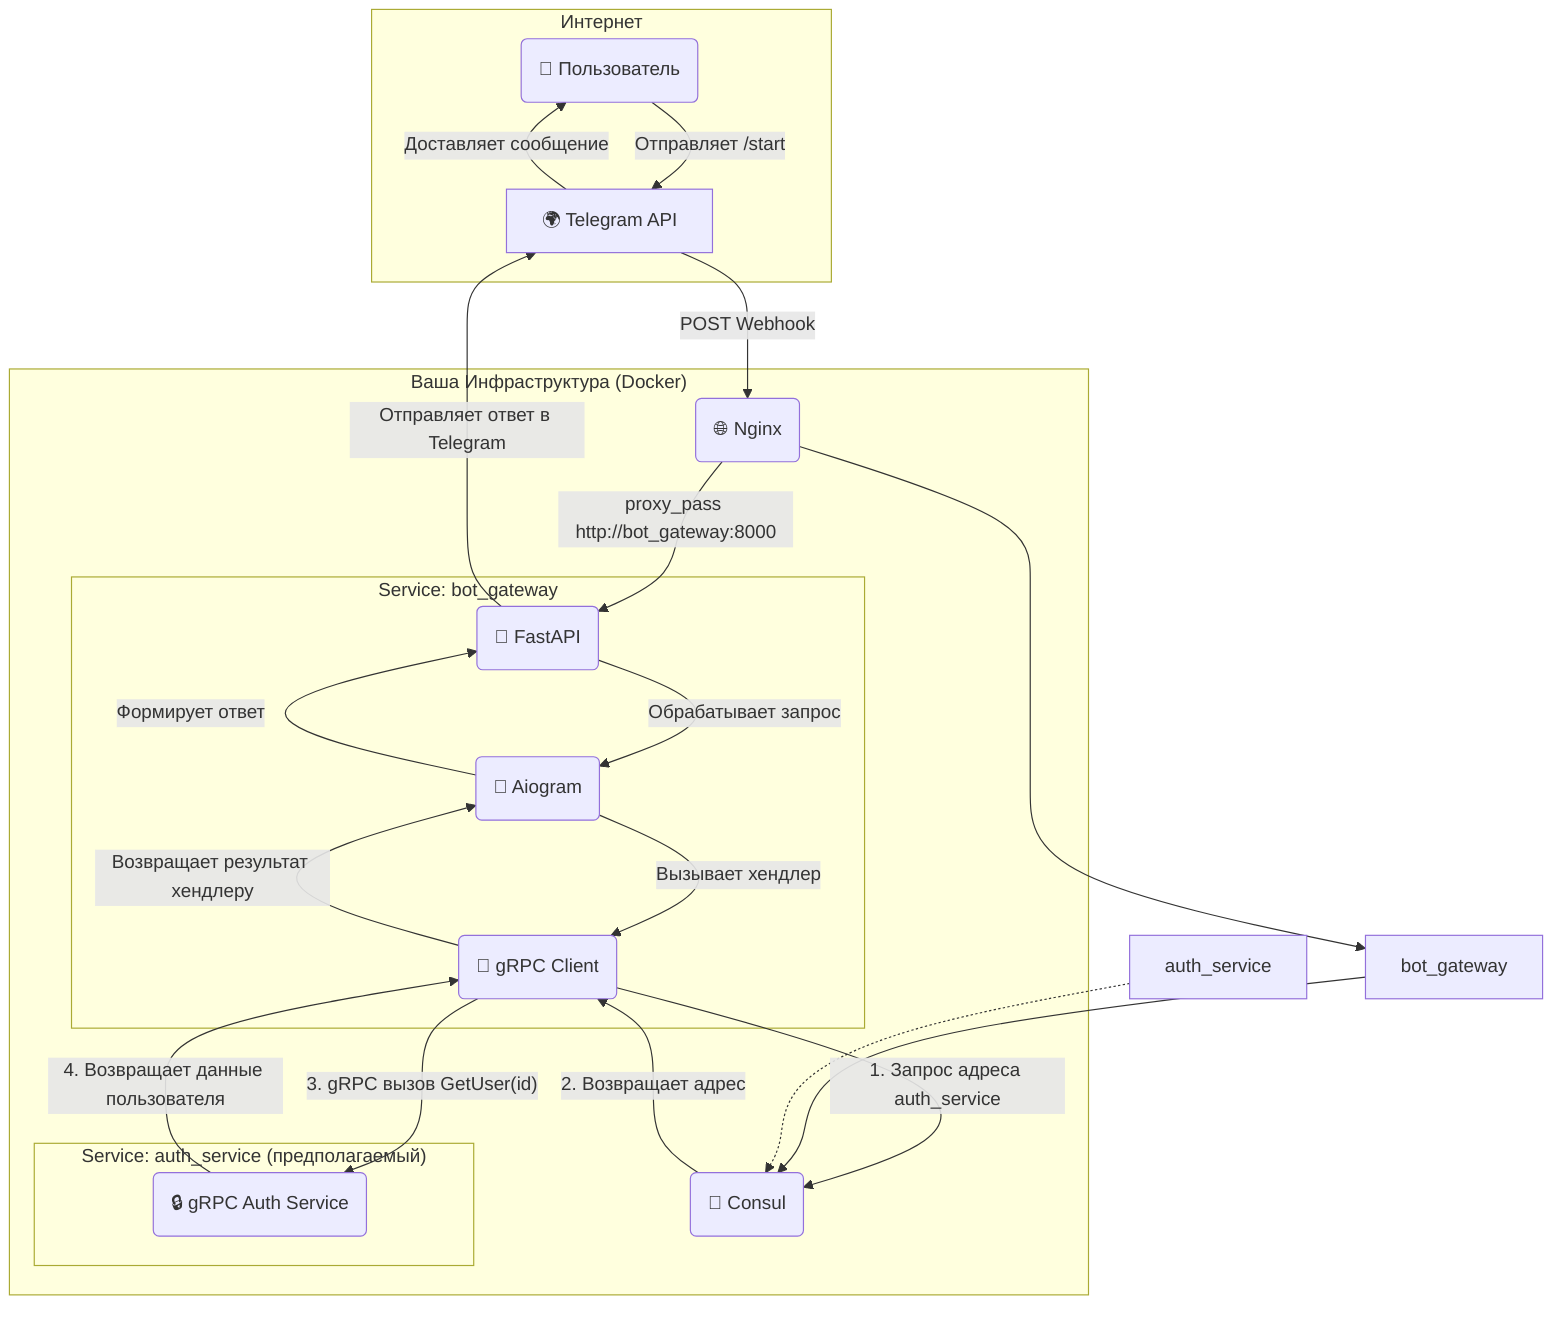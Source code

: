 graph TD
    subgraph "Интернет"
        User(👤 Пользователь)
        Telegram[🌍 Telegram API]
    end

    subgraph "Ваша Инфраструктура (Docker)"
        Nginx(🌐 Nginx)

        subgraph "Service: bot_gateway"
            FastAPI(🚀 FastAPI)
            Aiogram(🤖 Aiogram)
            gRPC_Client(🔌 gRPC Client)
        end

        Consul(📍 Consul)

        subgraph "Service: auth_service (предполагаемый)"
            AuthService(🔒 gRPC Auth Service)
        end

    end

    User -- "Отправляет /start" --> Telegram
    Telegram -- "POST Webhook" --> Nginx
    Nginx -- "proxy_pass http://bot_gateway:8000" --> FastAPI

    FastAPI -- "Обрабатывает запрос" --> Aiogram
    Aiogram -- "Вызывает хендлер" --> gRPC_Client

    gRPC_Client -- "1. Запрос адреса auth_service" --> Consul
    Consul -- "2. Возвращает адрес" --> gRPC_Client
    gRPC_Client -- "3. gRPC вызов GetUser(id)" --> AuthService
    AuthService -- "4. Возвращает данные пользователя" --> gRPC_Client
    
    gRPC_Client -- "Возвращает результат хендлеру" --> Aiogram
    Aiogram -- "Формирует ответ" --> FastAPI
    FastAPI -- "Отправляет ответ в Telegram" --> Telegram
    Telegram -- "Доставляет сообщение" --> User

    %% Dependencies
    Nginx --> bot_gateway
    bot_gateway --> Consul
    auth_service -.-> Consul